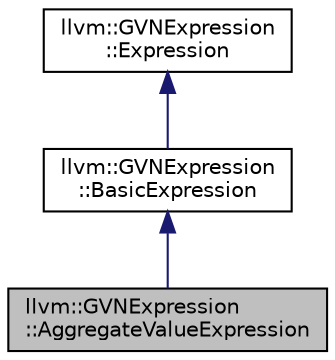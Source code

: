 digraph "llvm::GVNExpression::AggregateValueExpression"
{
 // LATEX_PDF_SIZE
  bgcolor="transparent";
  edge [fontname="Helvetica",fontsize="10",labelfontname="Helvetica",labelfontsize="10"];
  node [fontname="Helvetica",fontsize="10",shape=record];
  Node1 [label="llvm::GVNExpression\l::AggregateValueExpression",height=0.2,width=0.4,color="black", fillcolor="grey75", style="filled", fontcolor="black",tooltip=" "];
  Node2 -> Node1 [dir="back",color="midnightblue",fontsize="10",style="solid",fontname="Helvetica"];
  Node2 [label="llvm::GVNExpression\l::BasicExpression",height=0.2,width=0.4,color="black",URL="$classllvm_1_1GVNExpression_1_1BasicExpression.html",tooltip=" "];
  Node3 -> Node2 [dir="back",color="midnightblue",fontsize="10",style="solid",fontname="Helvetica"];
  Node3 [label="llvm::GVNExpression\l::Expression",height=0.2,width=0.4,color="black",URL="$classllvm_1_1GVNExpression_1_1Expression.html",tooltip=" "];
}
